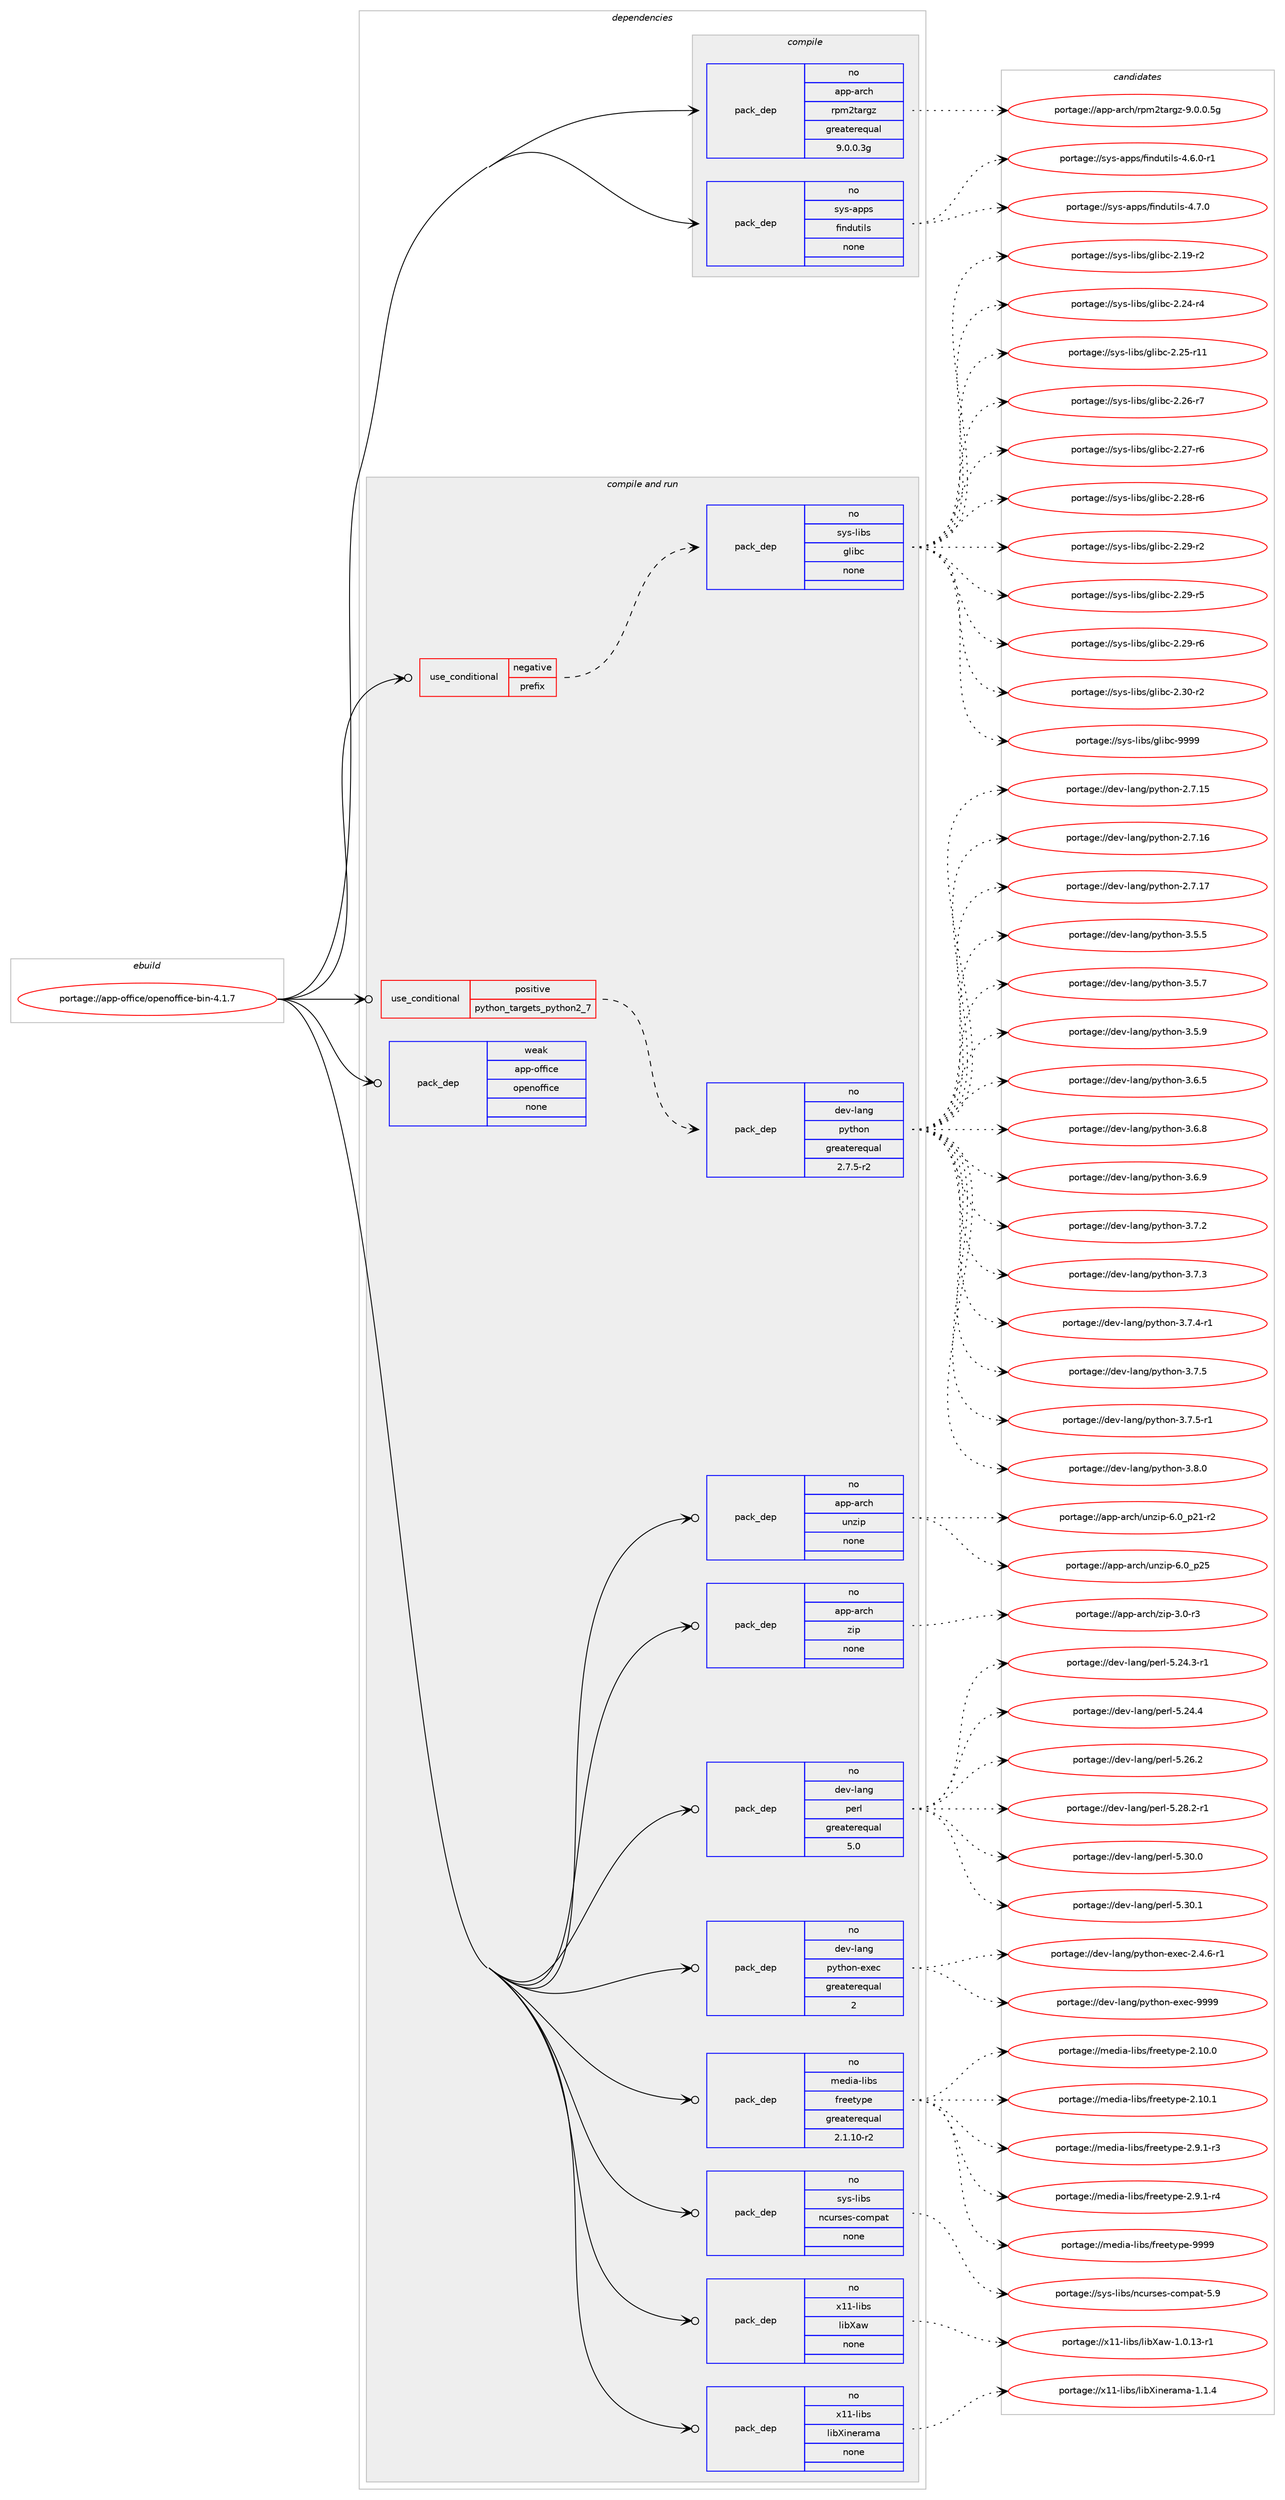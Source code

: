 digraph prolog {

# *************
# Graph options
# *************

newrank=true;
concentrate=true;
compound=true;
graph [rankdir=LR,fontname=Helvetica,fontsize=10,ranksep=1.5];#, ranksep=2.5, nodesep=0.2];
edge  [arrowhead=vee];
node  [fontname=Helvetica,fontsize=10];

# **********
# The ebuild
# **********

subgraph cluster_leftcol {
color=gray;
rank=same;
label=<<i>ebuild</i>>;
id [label="portage://app-office/openoffice-bin-4.1.7", color=red, width=4, href="../app-office/openoffice-bin-4.1.7.svg"];
}

# ****************
# The dependencies
# ****************

subgraph cluster_midcol {
color=gray;
label=<<i>dependencies</i>>;
subgraph cluster_compile {
fillcolor="#eeeeee";
style=filled;
label=<<i>compile</i>>;
subgraph pack29004 {
dependency39354 [label=<<TABLE BORDER="0" CELLBORDER="1" CELLSPACING="0" CELLPADDING="4" WIDTH="220"><TR><TD ROWSPAN="6" CELLPADDING="30">pack_dep</TD></TR><TR><TD WIDTH="110">no</TD></TR><TR><TD>app-arch</TD></TR><TR><TD>rpm2targz</TD></TR><TR><TD>greaterequal</TD></TR><TR><TD>9.0.0.3g</TD></TR></TABLE>>, shape=none, color=blue];
}
id:e -> dependency39354:w [weight=20,style="solid",arrowhead="vee"];
subgraph pack29005 {
dependency39355 [label=<<TABLE BORDER="0" CELLBORDER="1" CELLSPACING="0" CELLPADDING="4" WIDTH="220"><TR><TD ROWSPAN="6" CELLPADDING="30">pack_dep</TD></TR><TR><TD WIDTH="110">no</TD></TR><TR><TD>sys-apps</TD></TR><TR><TD>findutils</TD></TR><TR><TD>none</TD></TR><TR><TD></TD></TR></TABLE>>, shape=none, color=blue];
}
id:e -> dependency39355:w [weight=20,style="solid",arrowhead="vee"];
}
subgraph cluster_compileandrun {
fillcolor="#eeeeee";
style=filled;
label=<<i>compile and run</i>>;
subgraph cond9695 {
dependency39356 [label=<<TABLE BORDER="0" CELLBORDER="1" CELLSPACING="0" CELLPADDING="4"><TR><TD ROWSPAN="3" CELLPADDING="10">use_conditional</TD></TR><TR><TD>negative</TD></TR><TR><TD>prefix</TD></TR></TABLE>>, shape=none, color=red];
subgraph pack29006 {
dependency39357 [label=<<TABLE BORDER="0" CELLBORDER="1" CELLSPACING="0" CELLPADDING="4" WIDTH="220"><TR><TD ROWSPAN="6" CELLPADDING="30">pack_dep</TD></TR><TR><TD WIDTH="110">no</TD></TR><TR><TD>sys-libs</TD></TR><TR><TD>glibc</TD></TR><TR><TD>none</TD></TR><TR><TD></TD></TR></TABLE>>, shape=none, color=blue];
}
dependency39356:e -> dependency39357:w [weight=20,style="dashed",arrowhead="vee"];
}
id:e -> dependency39356:w [weight=20,style="solid",arrowhead="odotvee"];
subgraph cond9696 {
dependency39358 [label=<<TABLE BORDER="0" CELLBORDER="1" CELLSPACING="0" CELLPADDING="4"><TR><TD ROWSPAN="3" CELLPADDING="10">use_conditional</TD></TR><TR><TD>positive</TD></TR><TR><TD>python_targets_python2_7</TD></TR></TABLE>>, shape=none, color=red];
subgraph pack29007 {
dependency39359 [label=<<TABLE BORDER="0" CELLBORDER="1" CELLSPACING="0" CELLPADDING="4" WIDTH="220"><TR><TD ROWSPAN="6" CELLPADDING="30">pack_dep</TD></TR><TR><TD WIDTH="110">no</TD></TR><TR><TD>dev-lang</TD></TR><TR><TD>python</TD></TR><TR><TD>greaterequal</TD></TR><TR><TD>2.7.5-r2</TD></TR></TABLE>>, shape=none, color=blue];
}
dependency39358:e -> dependency39359:w [weight=20,style="dashed",arrowhead="vee"];
}
id:e -> dependency39358:w [weight=20,style="solid",arrowhead="odotvee"];
subgraph pack29008 {
dependency39360 [label=<<TABLE BORDER="0" CELLBORDER="1" CELLSPACING="0" CELLPADDING="4" WIDTH="220"><TR><TD ROWSPAN="6" CELLPADDING="30">pack_dep</TD></TR><TR><TD WIDTH="110">no</TD></TR><TR><TD>app-arch</TD></TR><TR><TD>unzip</TD></TR><TR><TD>none</TD></TR><TR><TD></TD></TR></TABLE>>, shape=none, color=blue];
}
id:e -> dependency39360:w [weight=20,style="solid",arrowhead="odotvee"];
subgraph pack29009 {
dependency39361 [label=<<TABLE BORDER="0" CELLBORDER="1" CELLSPACING="0" CELLPADDING="4" WIDTH="220"><TR><TD ROWSPAN="6" CELLPADDING="30">pack_dep</TD></TR><TR><TD WIDTH="110">no</TD></TR><TR><TD>app-arch</TD></TR><TR><TD>zip</TD></TR><TR><TD>none</TD></TR><TR><TD></TD></TR></TABLE>>, shape=none, color=blue];
}
id:e -> dependency39361:w [weight=20,style="solid",arrowhead="odotvee"];
subgraph pack29010 {
dependency39362 [label=<<TABLE BORDER="0" CELLBORDER="1" CELLSPACING="0" CELLPADDING="4" WIDTH="220"><TR><TD ROWSPAN="6" CELLPADDING="30">pack_dep</TD></TR><TR><TD WIDTH="110">no</TD></TR><TR><TD>dev-lang</TD></TR><TR><TD>perl</TD></TR><TR><TD>greaterequal</TD></TR><TR><TD>5.0</TD></TR></TABLE>>, shape=none, color=blue];
}
id:e -> dependency39362:w [weight=20,style="solid",arrowhead="odotvee"];
subgraph pack29011 {
dependency39363 [label=<<TABLE BORDER="0" CELLBORDER="1" CELLSPACING="0" CELLPADDING="4" WIDTH="220"><TR><TD ROWSPAN="6" CELLPADDING="30">pack_dep</TD></TR><TR><TD WIDTH="110">no</TD></TR><TR><TD>dev-lang</TD></TR><TR><TD>python-exec</TD></TR><TR><TD>greaterequal</TD></TR><TR><TD>2</TD></TR></TABLE>>, shape=none, color=blue];
}
id:e -> dependency39363:w [weight=20,style="solid",arrowhead="odotvee"];
subgraph pack29012 {
dependency39364 [label=<<TABLE BORDER="0" CELLBORDER="1" CELLSPACING="0" CELLPADDING="4" WIDTH="220"><TR><TD ROWSPAN="6" CELLPADDING="30">pack_dep</TD></TR><TR><TD WIDTH="110">no</TD></TR><TR><TD>media-libs</TD></TR><TR><TD>freetype</TD></TR><TR><TD>greaterequal</TD></TR><TR><TD>2.1.10-r2</TD></TR></TABLE>>, shape=none, color=blue];
}
id:e -> dependency39364:w [weight=20,style="solid",arrowhead="odotvee"];
subgraph pack29013 {
dependency39365 [label=<<TABLE BORDER="0" CELLBORDER="1" CELLSPACING="0" CELLPADDING="4" WIDTH="220"><TR><TD ROWSPAN="6" CELLPADDING="30">pack_dep</TD></TR><TR><TD WIDTH="110">no</TD></TR><TR><TD>sys-libs</TD></TR><TR><TD>ncurses-compat</TD></TR><TR><TD>none</TD></TR><TR><TD></TD></TR></TABLE>>, shape=none, color=blue];
}
id:e -> dependency39365:w [weight=20,style="solid",arrowhead="odotvee"];
subgraph pack29014 {
dependency39366 [label=<<TABLE BORDER="0" CELLBORDER="1" CELLSPACING="0" CELLPADDING="4" WIDTH="220"><TR><TD ROWSPAN="6" CELLPADDING="30">pack_dep</TD></TR><TR><TD WIDTH="110">no</TD></TR><TR><TD>x11-libs</TD></TR><TR><TD>libXaw</TD></TR><TR><TD>none</TD></TR><TR><TD></TD></TR></TABLE>>, shape=none, color=blue];
}
id:e -> dependency39366:w [weight=20,style="solid",arrowhead="odotvee"];
subgraph pack29015 {
dependency39367 [label=<<TABLE BORDER="0" CELLBORDER="1" CELLSPACING="0" CELLPADDING="4" WIDTH="220"><TR><TD ROWSPAN="6" CELLPADDING="30">pack_dep</TD></TR><TR><TD WIDTH="110">no</TD></TR><TR><TD>x11-libs</TD></TR><TR><TD>libXinerama</TD></TR><TR><TD>none</TD></TR><TR><TD></TD></TR></TABLE>>, shape=none, color=blue];
}
id:e -> dependency39367:w [weight=20,style="solid",arrowhead="odotvee"];
subgraph pack29016 {
dependency39368 [label=<<TABLE BORDER="0" CELLBORDER="1" CELLSPACING="0" CELLPADDING="4" WIDTH="220"><TR><TD ROWSPAN="6" CELLPADDING="30">pack_dep</TD></TR><TR><TD WIDTH="110">weak</TD></TR><TR><TD>app-office</TD></TR><TR><TD>openoffice</TD></TR><TR><TD>none</TD></TR><TR><TD></TD></TR></TABLE>>, shape=none, color=blue];
}
id:e -> dependency39368:w [weight=20,style="solid",arrowhead="odotvee"];
}
subgraph cluster_run {
fillcolor="#eeeeee";
style=filled;
label=<<i>run</i>>;
}
}

# **************
# The candidates
# **************

subgraph cluster_choices {
rank=same;
color=gray;
label=<<i>candidates</i>>;

subgraph choice29004 {
color=black;
nodesep=1;
choiceportage971121124597114991044711411210950116971141031224557464846484653103 [label="portage://app-arch/rpm2targz-9.0.0.5g", color=red, width=4,href="../app-arch/rpm2targz-9.0.0.5g.svg"];
dependency39354:e -> choiceportage971121124597114991044711411210950116971141031224557464846484653103:w [style=dotted,weight="100"];
}
subgraph choice29005 {
color=black;
nodesep=1;
choiceportage1151211154597112112115471021051101001171161051081154552465446484511449 [label="portage://sys-apps/findutils-4.6.0-r1", color=red, width=4,href="../sys-apps/findutils-4.6.0-r1.svg"];
choiceportage115121115459711211211547102105110100117116105108115455246554648 [label="portage://sys-apps/findutils-4.7.0", color=red, width=4,href="../sys-apps/findutils-4.7.0.svg"];
dependency39355:e -> choiceportage1151211154597112112115471021051101001171161051081154552465446484511449:w [style=dotted,weight="100"];
dependency39355:e -> choiceportage115121115459711211211547102105110100117116105108115455246554648:w [style=dotted,weight="100"];
}
subgraph choice29006 {
color=black;
nodesep=1;
choiceportage115121115451081059811547103108105989945504649574511450 [label="portage://sys-libs/glibc-2.19-r2", color=red, width=4,href="../sys-libs/glibc-2.19-r2.svg"];
choiceportage115121115451081059811547103108105989945504650524511452 [label="portage://sys-libs/glibc-2.24-r4", color=red, width=4,href="../sys-libs/glibc-2.24-r4.svg"];
choiceportage11512111545108105981154710310810598994550465053451144949 [label="portage://sys-libs/glibc-2.25-r11", color=red, width=4,href="../sys-libs/glibc-2.25-r11.svg"];
choiceportage115121115451081059811547103108105989945504650544511455 [label="portage://sys-libs/glibc-2.26-r7", color=red, width=4,href="../sys-libs/glibc-2.26-r7.svg"];
choiceportage115121115451081059811547103108105989945504650554511454 [label="portage://sys-libs/glibc-2.27-r6", color=red, width=4,href="../sys-libs/glibc-2.27-r6.svg"];
choiceportage115121115451081059811547103108105989945504650564511454 [label="portage://sys-libs/glibc-2.28-r6", color=red, width=4,href="../sys-libs/glibc-2.28-r6.svg"];
choiceportage115121115451081059811547103108105989945504650574511450 [label="portage://sys-libs/glibc-2.29-r2", color=red, width=4,href="../sys-libs/glibc-2.29-r2.svg"];
choiceportage115121115451081059811547103108105989945504650574511453 [label="portage://sys-libs/glibc-2.29-r5", color=red, width=4,href="../sys-libs/glibc-2.29-r5.svg"];
choiceportage115121115451081059811547103108105989945504650574511454 [label="portage://sys-libs/glibc-2.29-r6", color=red, width=4,href="../sys-libs/glibc-2.29-r6.svg"];
choiceportage115121115451081059811547103108105989945504651484511450 [label="portage://sys-libs/glibc-2.30-r2", color=red, width=4,href="../sys-libs/glibc-2.30-r2.svg"];
choiceportage11512111545108105981154710310810598994557575757 [label="portage://sys-libs/glibc-9999", color=red, width=4,href="../sys-libs/glibc-9999.svg"];
dependency39357:e -> choiceportage115121115451081059811547103108105989945504649574511450:w [style=dotted,weight="100"];
dependency39357:e -> choiceportage115121115451081059811547103108105989945504650524511452:w [style=dotted,weight="100"];
dependency39357:e -> choiceportage11512111545108105981154710310810598994550465053451144949:w [style=dotted,weight="100"];
dependency39357:e -> choiceportage115121115451081059811547103108105989945504650544511455:w [style=dotted,weight="100"];
dependency39357:e -> choiceportage115121115451081059811547103108105989945504650554511454:w [style=dotted,weight="100"];
dependency39357:e -> choiceportage115121115451081059811547103108105989945504650564511454:w [style=dotted,weight="100"];
dependency39357:e -> choiceportage115121115451081059811547103108105989945504650574511450:w [style=dotted,weight="100"];
dependency39357:e -> choiceportage115121115451081059811547103108105989945504650574511453:w [style=dotted,weight="100"];
dependency39357:e -> choiceportage115121115451081059811547103108105989945504650574511454:w [style=dotted,weight="100"];
dependency39357:e -> choiceportage115121115451081059811547103108105989945504651484511450:w [style=dotted,weight="100"];
dependency39357:e -> choiceportage11512111545108105981154710310810598994557575757:w [style=dotted,weight="100"];
}
subgraph choice29007 {
color=black;
nodesep=1;
choiceportage10010111845108971101034711212111610411111045504655464953 [label="portage://dev-lang/python-2.7.15", color=red, width=4,href="../dev-lang/python-2.7.15.svg"];
choiceportage10010111845108971101034711212111610411111045504655464954 [label="portage://dev-lang/python-2.7.16", color=red, width=4,href="../dev-lang/python-2.7.16.svg"];
choiceportage10010111845108971101034711212111610411111045504655464955 [label="portage://dev-lang/python-2.7.17", color=red, width=4,href="../dev-lang/python-2.7.17.svg"];
choiceportage100101118451089711010347112121116104111110455146534653 [label="portage://dev-lang/python-3.5.5", color=red, width=4,href="../dev-lang/python-3.5.5.svg"];
choiceportage100101118451089711010347112121116104111110455146534655 [label="portage://dev-lang/python-3.5.7", color=red, width=4,href="../dev-lang/python-3.5.7.svg"];
choiceportage100101118451089711010347112121116104111110455146534657 [label="portage://dev-lang/python-3.5.9", color=red, width=4,href="../dev-lang/python-3.5.9.svg"];
choiceportage100101118451089711010347112121116104111110455146544653 [label="portage://dev-lang/python-3.6.5", color=red, width=4,href="../dev-lang/python-3.6.5.svg"];
choiceportage100101118451089711010347112121116104111110455146544656 [label="portage://dev-lang/python-3.6.8", color=red, width=4,href="../dev-lang/python-3.6.8.svg"];
choiceportage100101118451089711010347112121116104111110455146544657 [label="portage://dev-lang/python-3.6.9", color=red, width=4,href="../dev-lang/python-3.6.9.svg"];
choiceportage100101118451089711010347112121116104111110455146554650 [label="portage://dev-lang/python-3.7.2", color=red, width=4,href="../dev-lang/python-3.7.2.svg"];
choiceportage100101118451089711010347112121116104111110455146554651 [label="portage://dev-lang/python-3.7.3", color=red, width=4,href="../dev-lang/python-3.7.3.svg"];
choiceportage1001011184510897110103471121211161041111104551465546524511449 [label="portage://dev-lang/python-3.7.4-r1", color=red, width=4,href="../dev-lang/python-3.7.4-r1.svg"];
choiceportage100101118451089711010347112121116104111110455146554653 [label="portage://dev-lang/python-3.7.5", color=red, width=4,href="../dev-lang/python-3.7.5.svg"];
choiceportage1001011184510897110103471121211161041111104551465546534511449 [label="portage://dev-lang/python-3.7.5-r1", color=red, width=4,href="../dev-lang/python-3.7.5-r1.svg"];
choiceportage100101118451089711010347112121116104111110455146564648 [label="portage://dev-lang/python-3.8.0", color=red, width=4,href="../dev-lang/python-3.8.0.svg"];
dependency39359:e -> choiceportage10010111845108971101034711212111610411111045504655464953:w [style=dotted,weight="100"];
dependency39359:e -> choiceportage10010111845108971101034711212111610411111045504655464954:w [style=dotted,weight="100"];
dependency39359:e -> choiceportage10010111845108971101034711212111610411111045504655464955:w [style=dotted,weight="100"];
dependency39359:e -> choiceportage100101118451089711010347112121116104111110455146534653:w [style=dotted,weight="100"];
dependency39359:e -> choiceportage100101118451089711010347112121116104111110455146534655:w [style=dotted,weight="100"];
dependency39359:e -> choiceportage100101118451089711010347112121116104111110455146534657:w [style=dotted,weight="100"];
dependency39359:e -> choiceportage100101118451089711010347112121116104111110455146544653:w [style=dotted,weight="100"];
dependency39359:e -> choiceportage100101118451089711010347112121116104111110455146544656:w [style=dotted,weight="100"];
dependency39359:e -> choiceportage100101118451089711010347112121116104111110455146544657:w [style=dotted,weight="100"];
dependency39359:e -> choiceportage100101118451089711010347112121116104111110455146554650:w [style=dotted,weight="100"];
dependency39359:e -> choiceportage100101118451089711010347112121116104111110455146554651:w [style=dotted,weight="100"];
dependency39359:e -> choiceportage1001011184510897110103471121211161041111104551465546524511449:w [style=dotted,weight="100"];
dependency39359:e -> choiceportage100101118451089711010347112121116104111110455146554653:w [style=dotted,weight="100"];
dependency39359:e -> choiceportage1001011184510897110103471121211161041111104551465546534511449:w [style=dotted,weight="100"];
dependency39359:e -> choiceportage100101118451089711010347112121116104111110455146564648:w [style=dotted,weight="100"];
}
subgraph choice29008 {
color=black;
nodesep=1;
choiceportage9711211245971149910447117110122105112455446489511250494511450 [label="portage://app-arch/unzip-6.0_p21-r2", color=red, width=4,href="../app-arch/unzip-6.0_p21-r2.svg"];
choiceportage971121124597114991044711711012210511245544648951125053 [label="portage://app-arch/unzip-6.0_p25", color=red, width=4,href="../app-arch/unzip-6.0_p25.svg"];
dependency39360:e -> choiceportage9711211245971149910447117110122105112455446489511250494511450:w [style=dotted,weight="100"];
dependency39360:e -> choiceportage971121124597114991044711711012210511245544648951125053:w [style=dotted,weight="100"];
}
subgraph choice29009 {
color=black;
nodesep=1;
choiceportage9711211245971149910447122105112455146484511451 [label="portage://app-arch/zip-3.0-r3", color=red, width=4,href="../app-arch/zip-3.0-r3.svg"];
dependency39361:e -> choiceportage9711211245971149910447122105112455146484511451:w [style=dotted,weight="100"];
}
subgraph choice29010 {
color=black;
nodesep=1;
choiceportage100101118451089711010347112101114108455346505246514511449 [label="portage://dev-lang/perl-5.24.3-r1", color=red, width=4,href="../dev-lang/perl-5.24.3-r1.svg"];
choiceportage10010111845108971101034711210111410845534650524652 [label="portage://dev-lang/perl-5.24.4", color=red, width=4,href="../dev-lang/perl-5.24.4.svg"];
choiceportage10010111845108971101034711210111410845534650544650 [label="portage://dev-lang/perl-5.26.2", color=red, width=4,href="../dev-lang/perl-5.26.2.svg"];
choiceportage100101118451089711010347112101114108455346505646504511449 [label="portage://dev-lang/perl-5.28.2-r1", color=red, width=4,href="../dev-lang/perl-5.28.2-r1.svg"];
choiceportage10010111845108971101034711210111410845534651484648 [label="portage://dev-lang/perl-5.30.0", color=red, width=4,href="../dev-lang/perl-5.30.0.svg"];
choiceportage10010111845108971101034711210111410845534651484649 [label="portage://dev-lang/perl-5.30.1", color=red, width=4,href="../dev-lang/perl-5.30.1.svg"];
dependency39362:e -> choiceportage100101118451089711010347112101114108455346505246514511449:w [style=dotted,weight="100"];
dependency39362:e -> choiceportage10010111845108971101034711210111410845534650524652:w [style=dotted,weight="100"];
dependency39362:e -> choiceportage10010111845108971101034711210111410845534650544650:w [style=dotted,weight="100"];
dependency39362:e -> choiceportage100101118451089711010347112101114108455346505646504511449:w [style=dotted,weight="100"];
dependency39362:e -> choiceportage10010111845108971101034711210111410845534651484648:w [style=dotted,weight="100"];
dependency39362:e -> choiceportage10010111845108971101034711210111410845534651484649:w [style=dotted,weight="100"];
}
subgraph choice29011 {
color=black;
nodesep=1;
choiceportage10010111845108971101034711212111610411111045101120101994550465246544511449 [label="portage://dev-lang/python-exec-2.4.6-r1", color=red, width=4,href="../dev-lang/python-exec-2.4.6-r1.svg"];
choiceportage10010111845108971101034711212111610411111045101120101994557575757 [label="portage://dev-lang/python-exec-9999", color=red, width=4,href="../dev-lang/python-exec-9999.svg"];
dependency39363:e -> choiceportage10010111845108971101034711212111610411111045101120101994550465246544511449:w [style=dotted,weight="100"];
dependency39363:e -> choiceportage10010111845108971101034711212111610411111045101120101994557575757:w [style=dotted,weight="100"];
}
subgraph choice29012 {
color=black;
nodesep=1;
choiceportage1091011001059745108105981154710211410110111612111210145504649484648 [label="portage://media-libs/freetype-2.10.0", color=red, width=4,href="../media-libs/freetype-2.10.0.svg"];
choiceportage1091011001059745108105981154710211410110111612111210145504649484649 [label="portage://media-libs/freetype-2.10.1", color=red, width=4,href="../media-libs/freetype-2.10.1.svg"];
choiceportage109101100105974510810598115471021141011011161211121014550465746494511451 [label="portage://media-libs/freetype-2.9.1-r3", color=red, width=4,href="../media-libs/freetype-2.9.1-r3.svg"];
choiceportage109101100105974510810598115471021141011011161211121014550465746494511452 [label="portage://media-libs/freetype-2.9.1-r4", color=red, width=4,href="../media-libs/freetype-2.9.1-r4.svg"];
choiceportage109101100105974510810598115471021141011011161211121014557575757 [label="portage://media-libs/freetype-9999", color=red, width=4,href="../media-libs/freetype-9999.svg"];
dependency39364:e -> choiceportage1091011001059745108105981154710211410110111612111210145504649484648:w [style=dotted,weight="100"];
dependency39364:e -> choiceportage1091011001059745108105981154710211410110111612111210145504649484649:w [style=dotted,weight="100"];
dependency39364:e -> choiceportage109101100105974510810598115471021141011011161211121014550465746494511451:w [style=dotted,weight="100"];
dependency39364:e -> choiceportage109101100105974510810598115471021141011011161211121014550465746494511452:w [style=dotted,weight="100"];
dependency39364:e -> choiceportage109101100105974510810598115471021141011011161211121014557575757:w [style=dotted,weight="100"];
}
subgraph choice29013 {
color=black;
nodesep=1;
choiceportage1151211154510810598115471109911711411510111545991111091129711645534657 [label="portage://sys-libs/ncurses-compat-5.9", color=red, width=4,href="../sys-libs/ncurses-compat-5.9.svg"];
dependency39365:e -> choiceportage1151211154510810598115471109911711411510111545991111091129711645534657:w [style=dotted,weight="100"];
}
subgraph choice29014 {
color=black;
nodesep=1;
choiceportage1204949451081059811547108105988897119454946484649514511449 [label="portage://x11-libs/libXaw-1.0.13-r1", color=red, width=4,href="../x11-libs/libXaw-1.0.13-r1.svg"];
dependency39366:e -> choiceportage1204949451081059811547108105988897119454946484649514511449:w [style=dotted,weight="100"];
}
subgraph choice29015 {
color=black;
nodesep=1;
choiceportage120494945108105981154710810598881051101011149710997454946494652 [label="portage://x11-libs/libXinerama-1.1.4", color=red, width=4,href="../x11-libs/libXinerama-1.1.4.svg"];
dependency39367:e -> choiceportage120494945108105981154710810598881051101011149710997454946494652:w [style=dotted,weight="100"];
}
subgraph choice29016 {
color=black;
nodesep=1;
}
}

}
